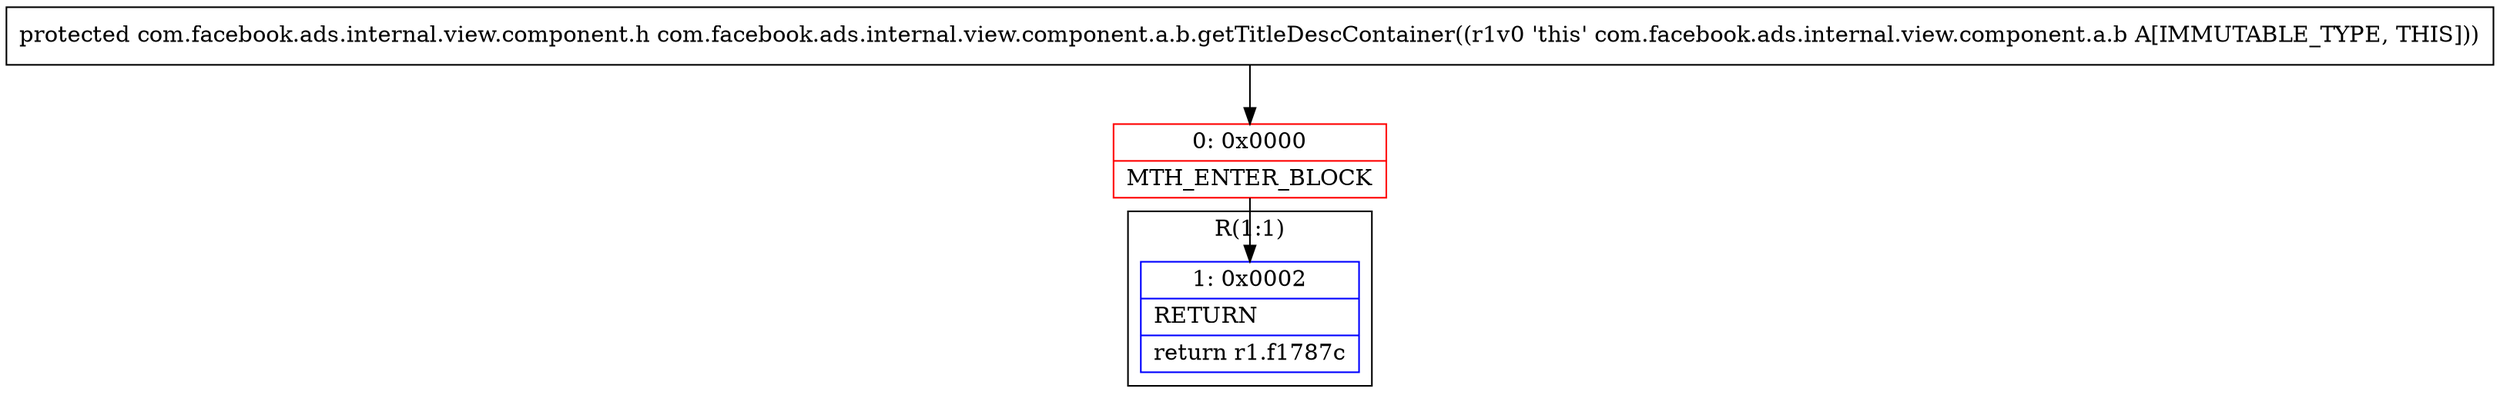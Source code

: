 digraph "CFG forcom.facebook.ads.internal.view.component.a.b.getTitleDescContainer()Lcom\/facebook\/ads\/internal\/view\/component\/h;" {
subgraph cluster_Region_1108164775 {
label = "R(1:1)";
node [shape=record,color=blue];
Node_1 [shape=record,label="{1\:\ 0x0002|RETURN\l|return r1.f1787c\l}"];
}
Node_0 [shape=record,color=red,label="{0\:\ 0x0000|MTH_ENTER_BLOCK\l}"];
MethodNode[shape=record,label="{protected com.facebook.ads.internal.view.component.h com.facebook.ads.internal.view.component.a.b.getTitleDescContainer((r1v0 'this' com.facebook.ads.internal.view.component.a.b A[IMMUTABLE_TYPE, THIS])) }"];
MethodNode -> Node_0;
Node_0 -> Node_1;
}

